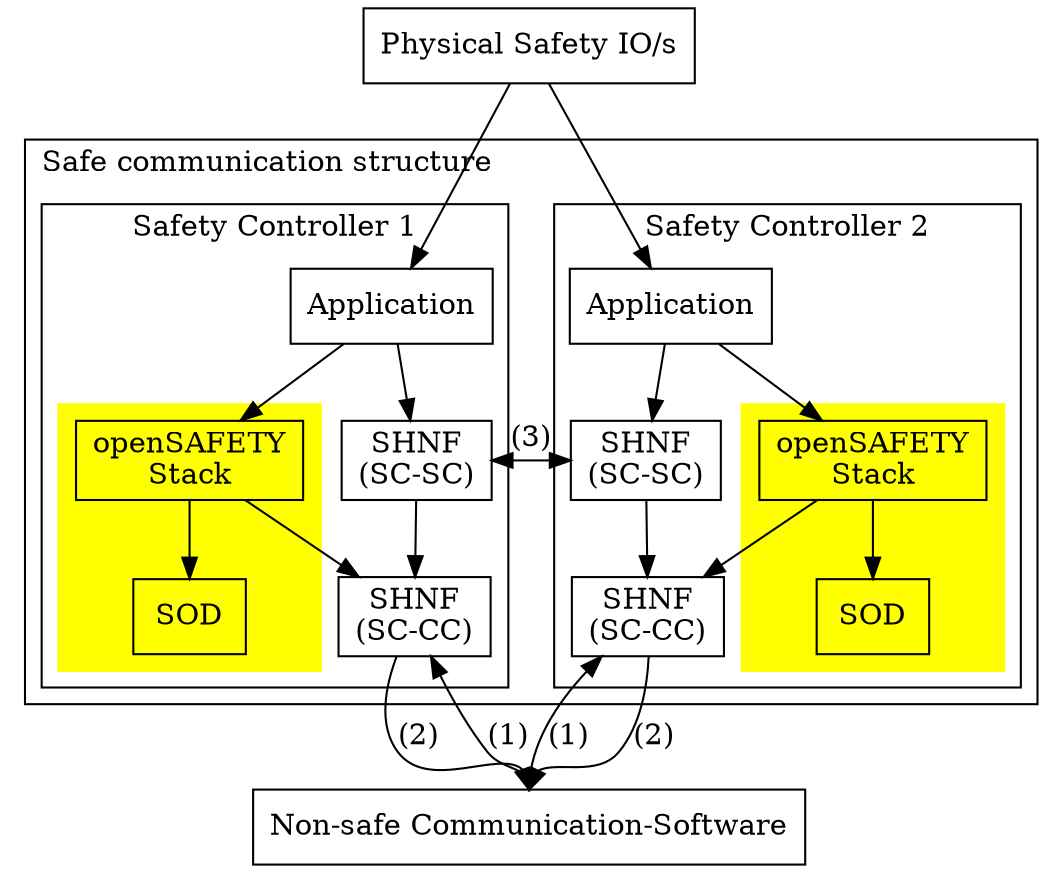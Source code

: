 digraph safety_node  {
    compound = false;

    phys [ label = "Physical Safety IO/s", shape = box ];
    comm [ label = "Non-safe Communication-Software", shape = box ];

    subgraph cluster4 {
        label = "Safe communication structure";
        rank = "same";
        subgraph cluster0 {
            label = "Safety Controller 1";
            color=black;
            app1 [ label = "Application", shape = box ];
            subgraph cluster2 {
                label = "";
                style = filled;
                color = yellow;
                os1 [ label = "openSAFETY\nStack", shape = box ];
                sod1 [ label = "SOD", shape = box ];
                os1 -> sod1;
            }
            shnf1a [ label = "SHNF\n(SC-SC)", shape = box ];
            shnf1b [ label = "SHNF\n(SC-CC)", shape = box ];

        }
        subgraph cluster1 {
            label = "Safety Controller 2";
            color=black;
            app2 [ label = "Application", shape = box ];
            shnf2a [ label = "SHNF\n(SC-SC)", shape = box ];
            shnf2b [ label = "SHNF\n(SC-CC)", shape = box ];
            subgraph cluster3 {
                label = "";
                style = filled;
                color = yellow;
                os2 [ label = "openSAFETY\nStack", shape = box ];
                sod2 [ label = "SOD", shape = box ];
                os2 -> sod2;
            }
        }
        labeljust = l;
    }

    shnf1a -> shnf2a[dir=both,constraint=false,label="(3)"]
    phys -> app1[lhead=cluster0];
    app1 -> shnf1a -> shnf1b;

    shnf1b -> comm[ltail=cluster0, label = "(2)", headport = "n" ];
    phys -> app2[lhead=cluster1];
    app2 -> shnf2a -> shnf2b;
    shnf2b -> comm[ltail=cluster1, label = "(2)", headport = "n" ];

	comm -> shnf1b[lhead=cluster1, label="(1)", tailport="n"];
	comm -> shnf2b[lhead=cluster1, label="(1)", tailport="n"];
	
    app1 -> os1 [lhead=cluster2];
    os1 -> shnf1b[ltail=cluster2];

    app2 -> os2 [lhead=cluster3];
    os2 -> shnf2b[ltail=cluster3];

}